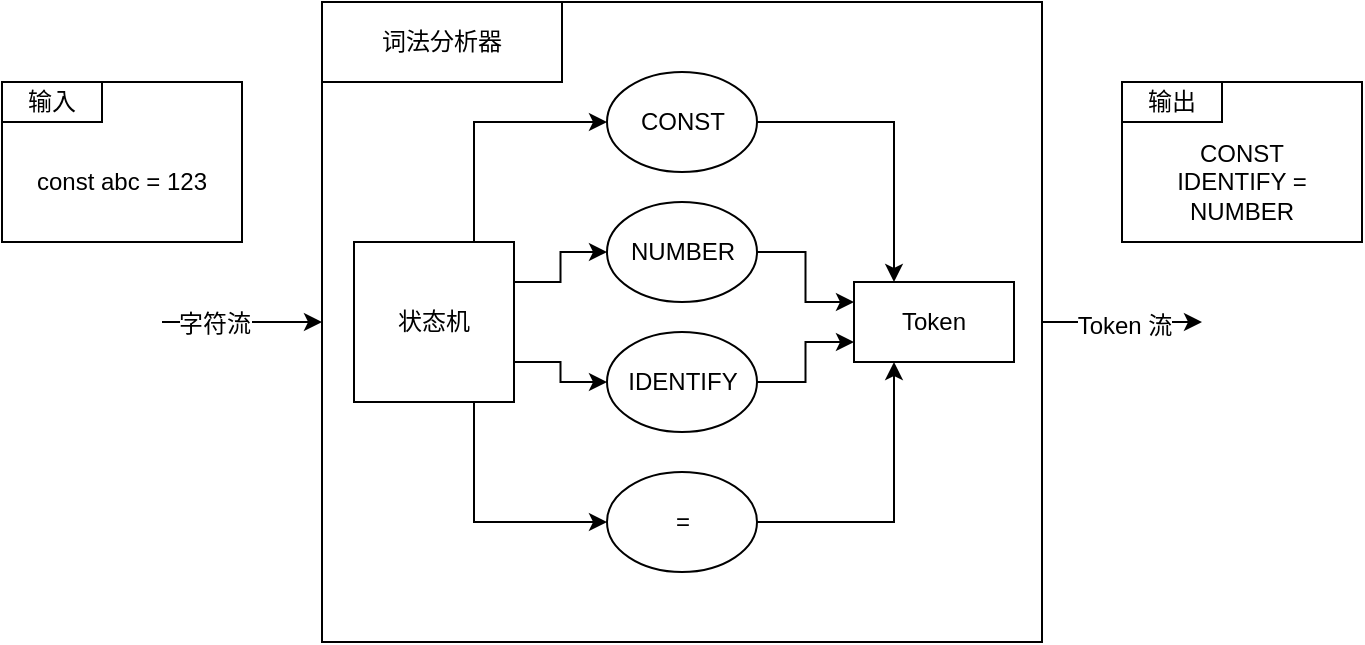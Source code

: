 <mxfile version="12.4.2" type="device" pages="1"><diagram id="fMIDViG6hdBtP4oU-XSW" name="Page-1"><mxGraphModel dx="1186" dy="830" grid="1" gridSize="10" guides="1" tooltips="1" connect="1" arrows="1" fold="1" page="1" pageScale="1" pageWidth="827" pageHeight="1169" math="0" shadow="0"><root><mxCell id="0"/><mxCell id="1" parent="0"/><mxCell id="n_0VsqGQC3j3oaos8ANd-1" value="" style="rounded=0;whiteSpace=wrap;html=1;" vertex="1" parent="1"><mxGeometry x="200" y="160" width="360" height="320" as="geometry"/></mxCell><mxCell id="n_0VsqGQC3j3oaos8ANd-4" style="edgeStyle=orthogonalEdgeStyle;rounded=0;orthogonalLoop=1;jettySize=auto;html=1;exitX=1;exitY=0.5;exitDx=0;exitDy=0;" edge="1" parent="1" source="n_0VsqGQC3j3oaos8ANd-1"><mxGeometry relative="1" as="geometry"><mxPoint x="640" y="320" as="targetPoint"/></mxGeometry></mxCell><mxCell id="n_0VsqGQC3j3oaos8ANd-6" value="Token 流" style="text;html=1;align=center;verticalAlign=middle;resizable=0;points=[];;labelBackgroundColor=#ffffff;" vertex="1" connectable="0" parent="n_0VsqGQC3j3oaos8ANd-4"><mxGeometry x="0.025" y="-1" relative="1" as="geometry"><mxPoint as="offset"/></mxGeometry></mxCell><mxCell id="n_0VsqGQC3j3oaos8ANd-2" value="词法分析器" style="rounded=0;whiteSpace=wrap;html=1;" vertex="1" parent="1"><mxGeometry x="200" y="160" width="120" height="40" as="geometry"/></mxCell><mxCell id="n_0VsqGQC3j3oaos8ANd-3" value="" style="endArrow=classic;html=1;entryX=0;entryY=0.5;entryDx=0;entryDy=0;" edge="1" parent="1" target="n_0VsqGQC3j3oaos8ANd-1"><mxGeometry width="50" height="50" relative="1" as="geometry"><mxPoint x="120" y="320" as="sourcePoint"/><mxPoint x="170" y="270" as="targetPoint"/></mxGeometry></mxCell><mxCell id="n_0VsqGQC3j3oaos8ANd-5" value="字符流" style="text;html=1;align=center;verticalAlign=middle;resizable=0;points=[];;labelBackgroundColor=#ffffff;" vertex="1" connectable="0" parent="n_0VsqGQC3j3oaos8ANd-3"><mxGeometry x="-0.35" y="-1" relative="1" as="geometry"><mxPoint as="offset"/></mxGeometry></mxCell><mxCell id="n_0VsqGQC3j3oaos8ANd-23" style="edgeStyle=orthogonalEdgeStyle;rounded=0;orthogonalLoop=1;jettySize=auto;html=1;exitX=0.75;exitY=0;exitDx=0;exitDy=0;entryX=0;entryY=0.5;entryDx=0;entryDy=0;" edge="1" parent="1" source="n_0VsqGQC3j3oaos8ANd-7" target="n_0VsqGQC3j3oaos8ANd-8"><mxGeometry relative="1" as="geometry"/></mxCell><mxCell id="n_0VsqGQC3j3oaos8ANd-24" style="edgeStyle=orthogonalEdgeStyle;rounded=0;orthogonalLoop=1;jettySize=auto;html=1;exitX=0.75;exitY=1;exitDx=0;exitDy=0;entryX=0;entryY=0.5;entryDx=0;entryDy=0;" edge="1" parent="1" source="n_0VsqGQC3j3oaos8ANd-7" target="n_0VsqGQC3j3oaos8ANd-22"><mxGeometry relative="1" as="geometry"/></mxCell><mxCell id="n_0VsqGQC3j3oaos8ANd-28" style="edgeStyle=orthogonalEdgeStyle;rounded=0;orthogonalLoop=1;jettySize=auto;html=1;exitX=1;exitY=0.75;exitDx=0;exitDy=0;entryX=0;entryY=0.5;entryDx=0;entryDy=0;" edge="1" parent="1" source="n_0VsqGQC3j3oaos8ANd-7" target="n_0VsqGQC3j3oaos8ANd-9"><mxGeometry relative="1" as="geometry"/></mxCell><mxCell id="n_0VsqGQC3j3oaos8ANd-30" style="edgeStyle=orthogonalEdgeStyle;rounded=0;orthogonalLoop=1;jettySize=auto;html=1;exitX=1;exitY=0.25;exitDx=0;exitDy=0;entryX=0;entryY=0.5;entryDx=0;entryDy=0;" edge="1" parent="1" source="n_0VsqGQC3j3oaos8ANd-7" target="n_0VsqGQC3j3oaos8ANd-10"><mxGeometry relative="1" as="geometry"/></mxCell><mxCell id="n_0VsqGQC3j3oaos8ANd-7" value="状态机" style="whiteSpace=wrap;html=1;aspect=fixed;" vertex="1" parent="1"><mxGeometry x="216" y="280" width="80" height="80" as="geometry"/></mxCell><mxCell id="n_0VsqGQC3j3oaos8ANd-32" style="edgeStyle=orthogonalEdgeStyle;rounded=0;orthogonalLoop=1;jettySize=auto;html=1;exitX=1;exitY=0.5;exitDx=0;exitDy=0;entryX=0.25;entryY=0;entryDx=0;entryDy=0;" edge="1" parent="1" source="n_0VsqGQC3j3oaos8ANd-8" target="n_0VsqGQC3j3oaos8ANd-14"><mxGeometry relative="1" as="geometry"/></mxCell><mxCell id="n_0VsqGQC3j3oaos8ANd-8" value="CONST" style="ellipse;whiteSpace=wrap;html=1;" vertex="1" parent="1"><mxGeometry x="342.5" y="195" width="75" height="50" as="geometry"/></mxCell><mxCell id="n_0VsqGQC3j3oaos8ANd-29" style="edgeStyle=orthogonalEdgeStyle;rounded=0;orthogonalLoop=1;jettySize=auto;html=1;exitX=1;exitY=0.5;exitDx=0;exitDy=0;entryX=0;entryY=0.75;entryDx=0;entryDy=0;" edge="1" parent="1" source="n_0VsqGQC3j3oaos8ANd-9" target="n_0VsqGQC3j3oaos8ANd-14"><mxGeometry relative="1" as="geometry"/></mxCell><mxCell id="n_0VsqGQC3j3oaos8ANd-9" value="IDENTIFY" style="ellipse;whiteSpace=wrap;html=1;" vertex="1" parent="1"><mxGeometry x="342.5" y="325" width="75" height="50" as="geometry"/></mxCell><mxCell id="n_0VsqGQC3j3oaos8ANd-31" style="edgeStyle=orthogonalEdgeStyle;rounded=0;orthogonalLoop=1;jettySize=auto;html=1;exitX=1;exitY=0.5;exitDx=0;exitDy=0;entryX=0;entryY=0.25;entryDx=0;entryDy=0;" edge="1" parent="1" source="n_0VsqGQC3j3oaos8ANd-10" target="n_0VsqGQC3j3oaos8ANd-14"><mxGeometry relative="1" as="geometry"/></mxCell><mxCell id="n_0VsqGQC3j3oaos8ANd-10" value="NUMBER" style="ellipse;whiteSpace=wrap;html=1;" vertex="1" parent="1"><mxGeometry x="342.5" y="260" width="75" height="50" as="geometry"/></mxCell><mxCell id="n_0VsqGQC3j3oaos8ANd-14" value="Token" style="rounded=0;whiteSpace=wrap;html=1;" vertex="1" parent="1"><mxGeometry x="466" y="300" width="80" height="40" as="geometry"/></mxCell><mxCell id="n_0VsqGQC3j3oaos8ANd-26" style="edgeStyle=orthogonalEdgeStyle;rounded=0;orthogonalLoop=1;jettySize=auto;html=1;exitX=1;exitY=0.5;exitDx=0;exitDy=0;entryX=0.25;entryY=1;entryDx=0;entryDy=0;" edge="1" parent="1" source="n_0VsqGQC3j3oaos8ANd-22" target="n_0VsqGQC3j3oaos8ANd-14"><mxGeometry relative="1" as="geometry"/></mxCell><mxCell id="n_0VsqGQC3j3oaos8ANd-22" value="=" style="ellipse;whiteSpace=wrap;html=1;" vertex="1" parent="1"><mxGeometry x="342.5" y="395" width="75" height="50" as="geometry"/></mxCell><mxCell id="n_0VsqGQC3j3oaos8ANd-34" value="" style="rounded=0;whiteSpace=wrap;html=1;" vertex="1" parent="1"><mxGeometry x="40" y="200" width="120" height="80" as="geometry"/></mxCell><mxCell id="n_0VsqGQC3j3oaos8ANd-35" value="输入" style="rounded=0;whiteSpace=wrap;html=1;" vertex="1" parent="1"><mxGeometry x="40" y="200" width="50" height="20" as="geometry"/></mxCell><mxCell id="n_0VsqGQC3j3oaos8ANd-36" value="const abc = 123" style="text;html=1;strokeColor=none;fillColor=none;align=center;verticalAlign=middle;whiteSpace=wrap;rounded=0;" vertex="1" parent="1"><mxGeometry x="40" y="220" width="120" height="60" as="geometry"/></mxCell><mxCell id="n_0VsqGQC3j3oaos8ANd-37" value="" style="rounded=0;whiteSpace=wrap;html=1;" vertex="1" parent="1"><mxGeometry x="600" y="200" width="120" height="80" as="geometry"/></mxCell><mxCell id="n_0VsqGQC3j3oaos8ANd-38" value="输出" style="rounded=0;whiteSpace=wrap;html=1;" vertex="1" parent="1"><mxGeometry x="600" y="200" width="50" height="20" as="geometry"/></mxCell><mxCell id="n_0VsqGQC3j3oaos8ANd-39" value="CONST &lt;br&gt;IDENTIFY =&lt;br&gt;NUMBER" style="text;html=1;strokeColor=none;fillColor=none;align=center;verticalAlign=middle;whiteSpace=wrap;rounded=0;" vertex="1" parent="1"><mxGeometry x="600" y="220" width="120" height="60" as="geometry"/></mxCell></root></mxGraphModel></diagram></mxfile>